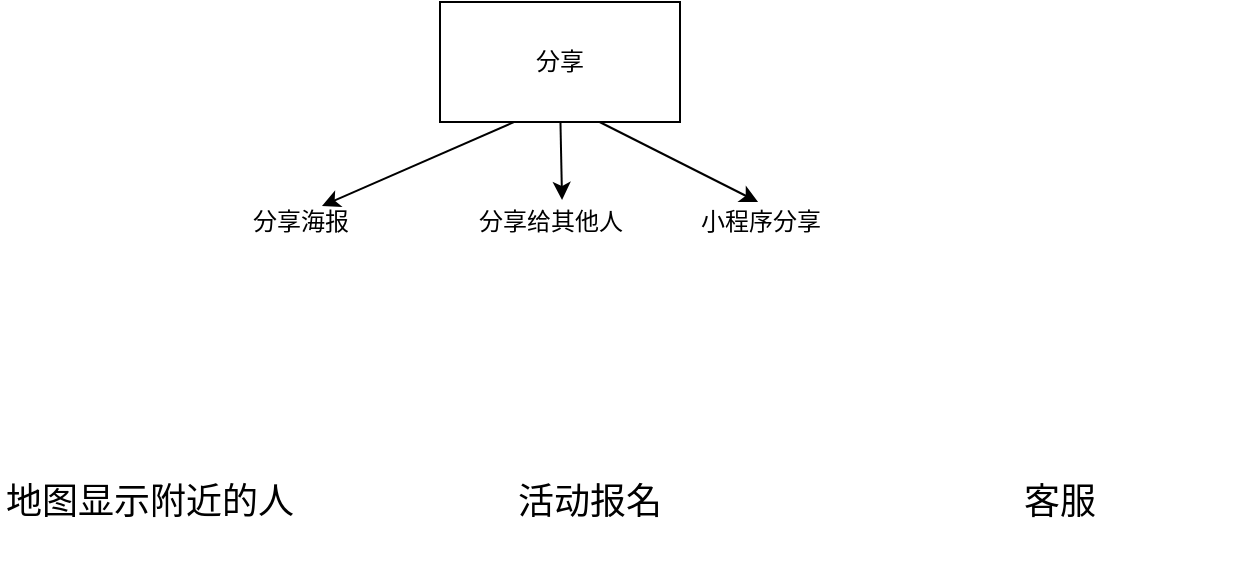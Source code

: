 <mxfile version="13.6.3" type="github">
  <diagram id="xe2EZ2GwES0Xyn4Nyha4" name="Page-1">
    <mxGraphModel dx="1420" dy="802" grid="1" gridSize="10" guides="1" tooltips="1" connect="1" arrows="1" fold="1" page="1" pageScale="1" pageWidth="850" pageHeight="1100" math="0" shadow="0">
      <root>
        <mxCell id="0" />
        <mxCell id="1" parent="0" />
        <mxCell id="eCLSL6v3wM5iip2mO3SQ-1" value="分享海报" style="text;html=1;align=center;verticalAlign=middle;resizable=0;points=[];autosize=1;" parent="1" vertex="1">
          <mxGeometry x="190" y="100" width="60" height="20" as="geometry" />
        </mxCell>
        <mxCell id="eCLSL6v3wM5iip2mO3SQ-2" value="分享给其他人" style="text;html=1;align=center;verticalAlign=middle;resizable=0;points=[];autosize=1;" parent="1" vertex="1">
          <mxGeometry x="300" y="100" width="90" height="20" as="geometry" />
        </mxCell>
        <mxCell id="eCLSL6v3wM5iip2mO3SQ-3" value="小程序分享" style="text;html=1;align=center;verticalAlign=middle;resizable=0;points=[];autosize=1;" parent="1" vertex="1">
          <mxGeometry x="410" y="100" width="80" height="20" as="geometry" />
        </mxCell>
        <mxCell id="eCLSL6v3wM5iip2mO3SQ-5" value="" style="endArrow=classic;html=1;exitX=0.5;exitY=0.95;exitDx=0;exitDy=0;exitPerimeter=0;entryX=0.567;entryY=-0.05;entryDx=0;entryDy=0;entryPerimeter=0;" parent="1" target="eCLSL6v3wM5iip2mO3SQ-2" edge="1">
          <mxGeometry width="50" height="50" relative="1" as="geometry">
            <mxPoint x="350" y="49" as="sourcePoint" />
            <mxPoint x="450" y="390" as="targetPoint" />
            <Array as="points" />
          </mxGeometry>
        </mxCell>
        <mxCell id="eCLSL6v3wM5iip2mO3SQ-6" value="" style="endArrow=classic;html=1;exitX=0.5;exitY=1;exitDx=0;exitDy=0;exitPerimeter=0;entryX=0.683;entryY=0.1;entryDx=0;entryDy=0;entryPerimeter=0;" parent="1" target="eCLSL6v3wM5iip2mO3SQ-1" edge="1">
          <mxGeometry width="50" height="50" relative="1" as="geometry">
            <mxPoint x="350" y="50" as="sourcePoint" />
            <mxPoint x="450" y="390" as="targetPoint" />
          </mxGeometry>
        </mxCell>
        <mxCell id="eCLSL6v3wM5iip2mO3SQ-7" value="" style="endArrow=classic;html=1;entryX=0.488;entryY=0;entryDx=0;entryDy=0;entryPerimeter=0;" parent="1" target="eCLSL6v3wM5iip2mO3SQ-3" edge="1">
          <mxGeometry width="50" height="50" relative="1" as="geometry">
            <mxPoint x="350" y="50" as="sourcePoint" />
            <mxPoint x="450" y="390" as="targetPoint" />
          </mxGeometry>
        </mxCell>
        <mxCell id="eCLSL6v3wM5iip2mO3SQ-8" value="分享" style="rounded=0;whiteSpace=wrap;html=1;" parent="1" vertex="1">
          <mxGeometry x="290" width="120" height="60" as="geometry" />
        </mxCell>
        <mxCell id="eCLSL6v3wM5iip2mO3SQ-9" value="地图显示附近的人" style="text;html=1;strokeColor=none;fillColor=none;align=center;verticalAlign=middle;whiteSpace=wrap;rounded=0;fontSize=18;" parent="1" vertex="1">
          <mxGeometry x="70" y="240" width="150" height="20" as="geometry" />
        </mxCell>
        <mxCell id="eCLSL6v3wM5iip2mO3SQ-10" value="客服" style="text;html=1;strokeColor=none;fillColor=none;align=center;verticalAlign=middle;whiteSpace=wrap;rounded=0;fontSize=18;" parent="1" vertex="1">
          <mxGeometry x="510" y="215" width="180" height="70" as="geometry" />
        </mxCell>
        <mxCell id="eCLSL6v3wM5iip2mO3SQ-12" value="活动报名" style="text;html=1;strokeColor=none;fillColor=none;align=center;verticalAlign=middle;whiteSpace=wrap;rounded=0;fontSize=18;" parent="1" vertex="1">
          <mxGeometry x="320" y="240" width="90" height="20" as="geometry" />
        </mxCell>
      </root>
    </mxGraphModel>
  </diagram>
</mxfile>

